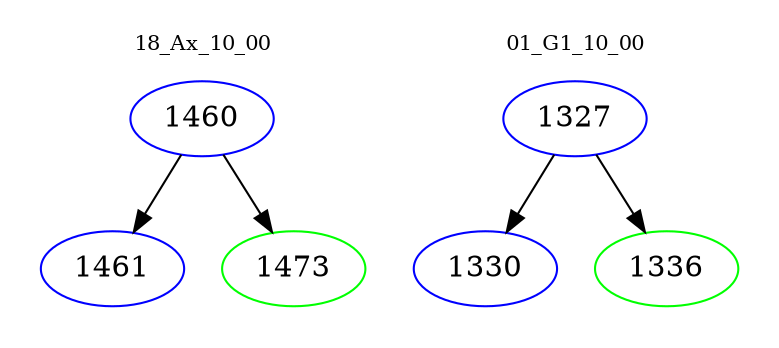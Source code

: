 digraph{
subgraph cluster_0 {
color = white
label = "18_Ax_10_00";
fontsize=10;
T0_1460 [label="1460", color="blue"]
T0_1460 -> T0_1461 [color="black"]
T0_1461 [label="1461", color="blue"]
T0_1460 -> T0_1473 [color="black"]
T0_1473 [label="1473", color="green"]
}
subgraph cluster_1 {
color = white
label = "01_G1_10_00";
fontsize=10;
T1_1327 [label="1327", color="blue"]
T1_1327 -> T1_1330 [color="black"]
T1_1330 [label="1330", color="blue"]
T1_1327 -> T1_1336 [color="black"]
T1_1336 [label="1336", color="green"]
}
}
